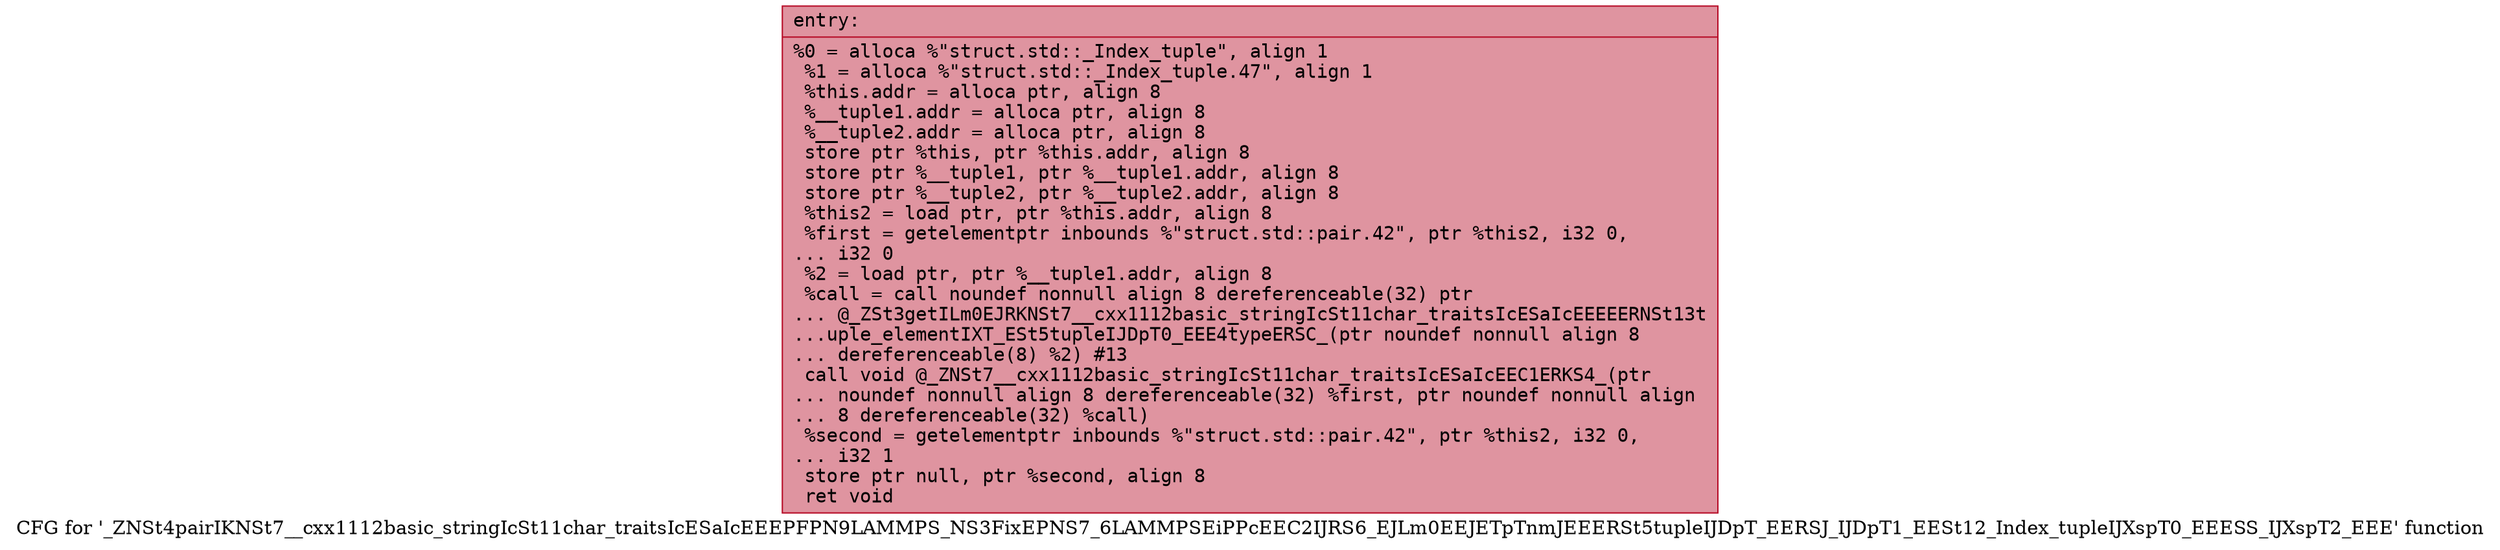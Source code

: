 digraph "CFG for '_ZNSt4pairIKNSt7__cxx1112basic_stringIcSt11char_traitsIcESaIcEEEPFPN9LAMMPS_NS3FixEPNS7_6LAMMPSEiPPcEEC2IJRS6_EJLm0EEJETpTnmJEEERSt5tupleIJDpT_EERSJ_IJDpT1_EESt12_Index_tupleIJXspT0_EEESS_IJXspT2_EEE' function" {
	label="CFG for '_ZNSt4pairIKNSt7__cxx1112basic_stringIcSt11char_traitsIcESaIcEEEPFPN9LAMMPS_NS3FixEPNS7_6LAMMPSEiPPcEEC2IJRS6_EJLm0EEJETpTnmJEEERSt5tupleIJDpT_EERSJ_IJDpT1_EESt12_Index_tupleIJXspT0_EEESS_IJXspT2_EEE' function";

	Node0x561f16517b50 [shape=record,color="#b70d28ff", style=filled, fillcolor="#b70d2870" fontname="Courier",label="{entry:\l|  %0 = alloca %\"struct.std::_Index_tuple\", align 1\l  %1 = alloca %\"struct.std::_Index_tuple.47\", align 1\l  %this.addr = alloca ptr, align 8\l  %__tuple1.addr = alloca ptr, align 8\l  %__tuple2.addr = alloca ptr, align 8\l  store ptr %this, ptr %this.addr, align 8\l  store ptr %__tuple1, ptr %__tuple1.addr, align 8\l  store ptr %__tuple2, ptr %__tuple2.addr, align 8\l  %this2 = load ptr, ptr %this.addr, align 8\l  %first = getelementptr inbounds %\"struct.std::pair.42\", ptr %this2, i32 0,\l... i32 0\l  %2 = load ptr, ptr %__tuple1.addr, align 8\l  %call = call noundef nonnull align 8 dereferenceable(32) ptr\l... @_ZSt3getILm0EJRKNSt7__cxx1112basic_stringIcSt11char_traitsIcESaIcEEEEERNSt13t\l...uple_elementIXT_ESt5tupleIJDpT0_EEE4typeERSC_(ptr noundef nonnull align 8\l... dereferenceable(8) %2) #13\l  call void @_ZNSt7__cxx1112basic_stringIcSt11char_traitsIcESaIcEEC1ERKS4_(ptr\l... noundef nonnull align 8 dereferenceable(32) %first, ptr noundef nonnull align\l... 8 dereferenceable(32) %call)\l  %second = getelementptr inbounds %\"struct.std::pair.42\", ptr %this2, i32 0,\l... i32 1\l  store ptr null, ptr %second, align 8\l  ret void\l}"];
}
